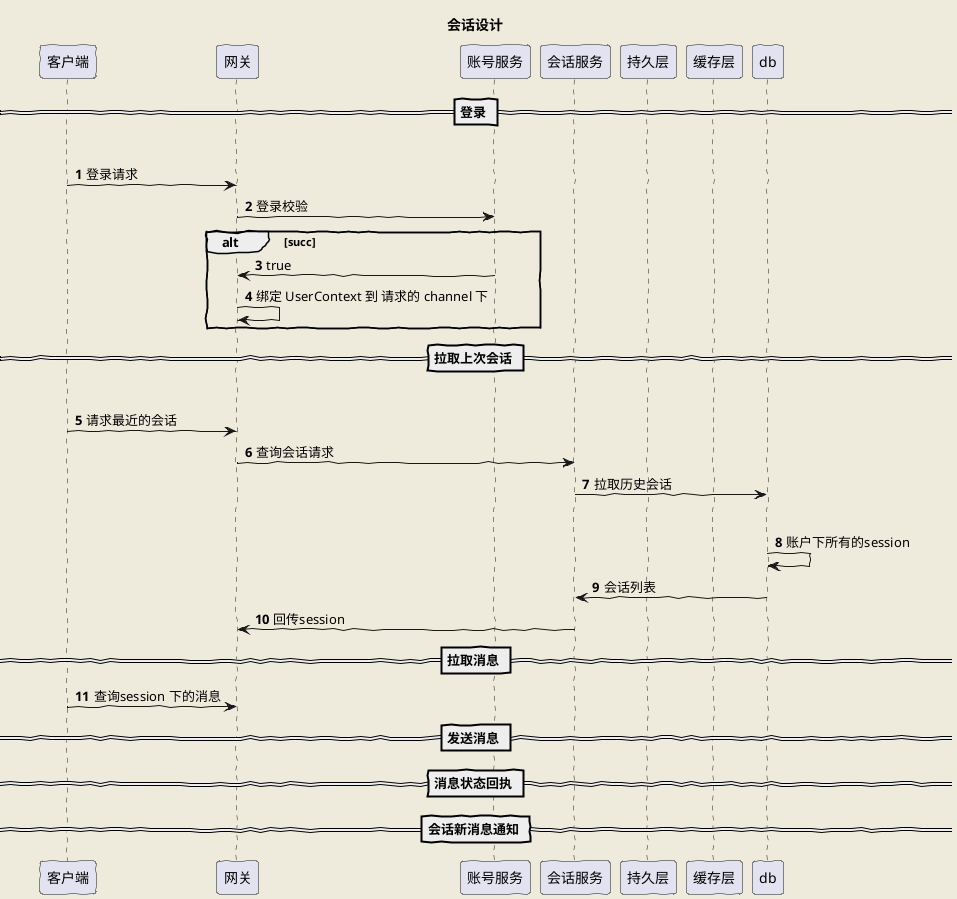 @startuml
'https://plantuml.com/sequence-diagram
title 会话设计
skinparam backgroundColor #EEEBDC
skinparam handwritten true
autonumber
participant 客户端 as client
participant 网关 as gateway
participant 账号服务 as account
participant 会话服务 as session
participant 持久层 as mysql
participant 缓存层 as redis

== 登录 ==
group login
client -> gateway : 登录请求
gateway -> account : 登录校验
alt succ
account -> gateway : true
gateway -> gateway:  绑定 UserContext 到 请求的 channel 下
end login
== 拉取上次会话 ==
group 获取会话
client -> gateway : 请求最近的会话
gateway -> session : 查询会话请求
session -> db : 拉取历史会话
group 拉取历史会话
db -> db : 账户下所有的session
db -> session : 会话列表
session ->gateway : 回传session
== 拉取消息 ==
client -> gateway: 查询session 下的消息
== 发送消息 ==


== 消息状态回执 ==

== 会话新消息通知 ==



@enduml